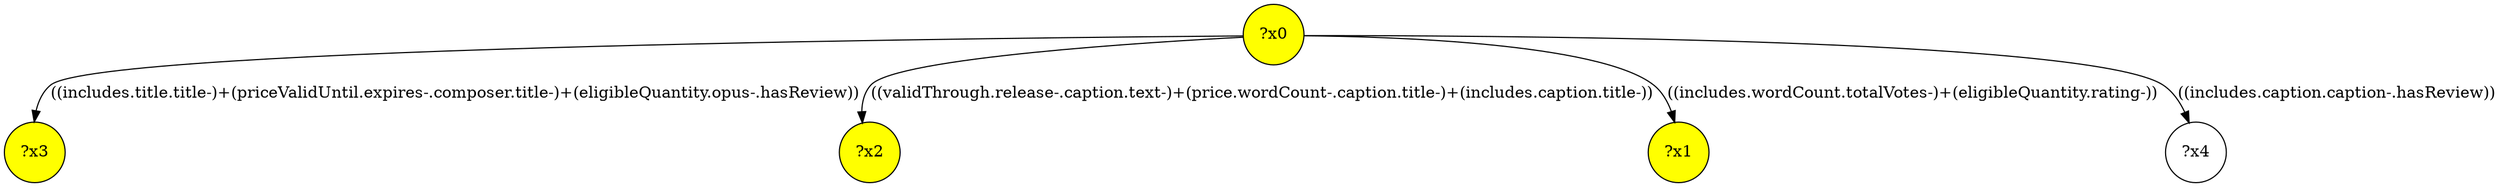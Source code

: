 digraph g {
	x0 [fillcolor="yellow", style="filled," shape=circle, label="?x0"];
	x3 [fillcolor="yellow", style="filled," shape=circle, label="?x3"];
	x2 [fillcolor="yellow", style="filled," shape=circle, label="?x2"];
	x1 [fillcolor="yellow", style="filled," shape=circle, label="?x1"];
	x0 -> x1 [label="((includes.wordCount.totalVotes-)+(eligibleQuantity.rating-))"];
	x0 -> x2 [label="((validThrough.release-.caption.text-)+(price.wordCount-.caption.title-)+(includes.caption.title-))"];
	x0 -> x3 [label="((includes.title.title-)+(priceValidUntil.expires-.composer.title-)+(eligibleQuantity.opus-.hasReview))"];
	x4 [shape=circle, label="?x4"];
	x0 -> x4 [label="((includes.caption.caption-.hasReview))"];
}
